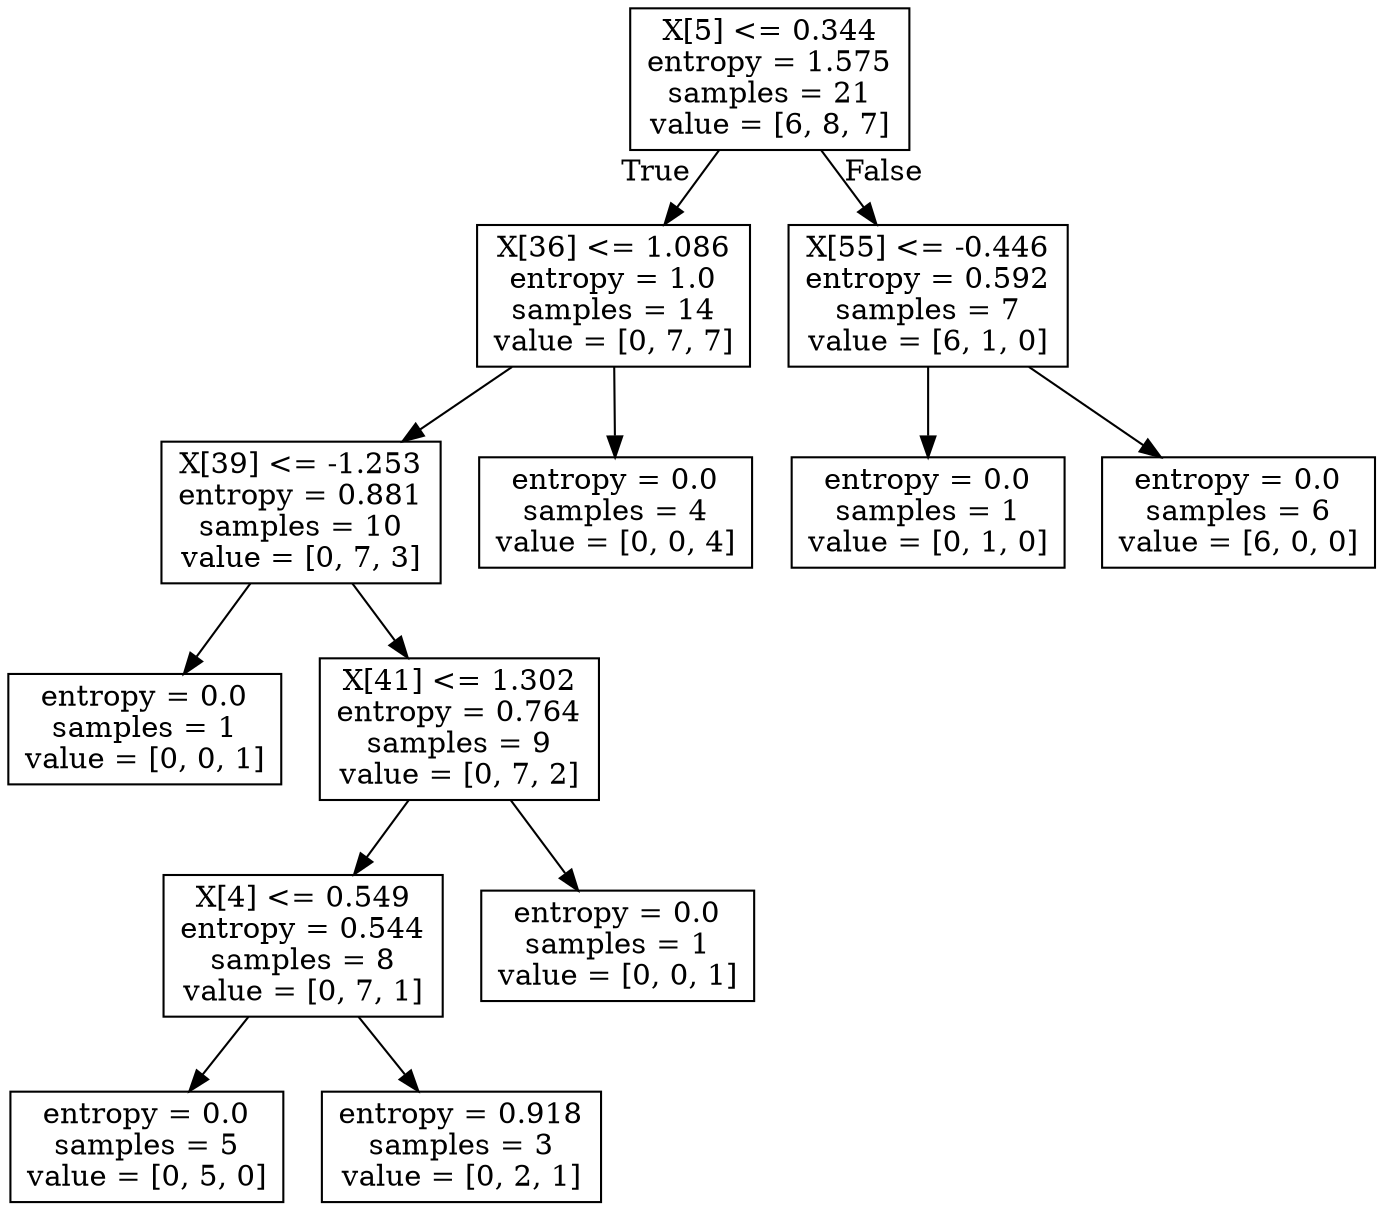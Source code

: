 digraph Tree {
node [shape=box] ;
0 [label="X[5] <= 0.344\nentropy = 1.575\nsamples = 21\nvalue = [6, 8, 7]"] ;
1 [label="X[36] <= 1.086\nentropy = 1.0\nsamples = 14\nvalue = [0, 7, 7]"] ;
0 -> 1 [labeldistance=2.5, labelangle=45, headlabel="True"] ;
2 [label="X[39] <= -1.253\nentropy = 0.881\nsamples = 10\nvalue = [0, 7, 3]"] ;
1 -> 2 ;
3 [label="entropy = 0.0\nsamples = 1\nvalue = [0, 0, 1]"] ;
2 -> 3 ;
4 [label="X[41] <= 1.302\nentropy = 0.764\nsamples = 9\nvalue = [0, 7, 2]"] ;
2 -> 4 ;
5 [label="X[4] <= 0.549\nentropy = 0.544\nsamples = 8\nvalue = [0, 7, 1]"] ;
4 -> 5 ;
6 [label="entropy = 0.0\nsamples = 5\nvalue = [0, 5, 0]"] ;
5 -> 6 ;
7 [label="entropy = 0.918\nsamples = 3\nvalue = [0, 2, 1]"] ;
5 -> 7 ;
8 [label="entropy = 0.0\nsamples = 1\nvalue = [0, 0, 1]"] ;
4 -> 8 ;
9 [label="entropy = 0.0\nsamples = 4\nvalue = [0, 0, 4]"] ;
1 -> 9 ;
10 [label="X[55] <= -0.446\nentropy = 0.592\nsamples = 7\nvalue = [6, 1, 0]"] ;
0 -> 10 [labeldistance=2.5, labelangle=-45, headlabel="False"] ;
11 [label="entropy = 0.0\nsamples = 1\nvalue = [0, 1, 0]"] ;
10 -> 11 ;
12 [label="entropy = 0.0\nsamples = 6\nvalue = [6, 0, 0]"] ;
10 -> 12 ;
}